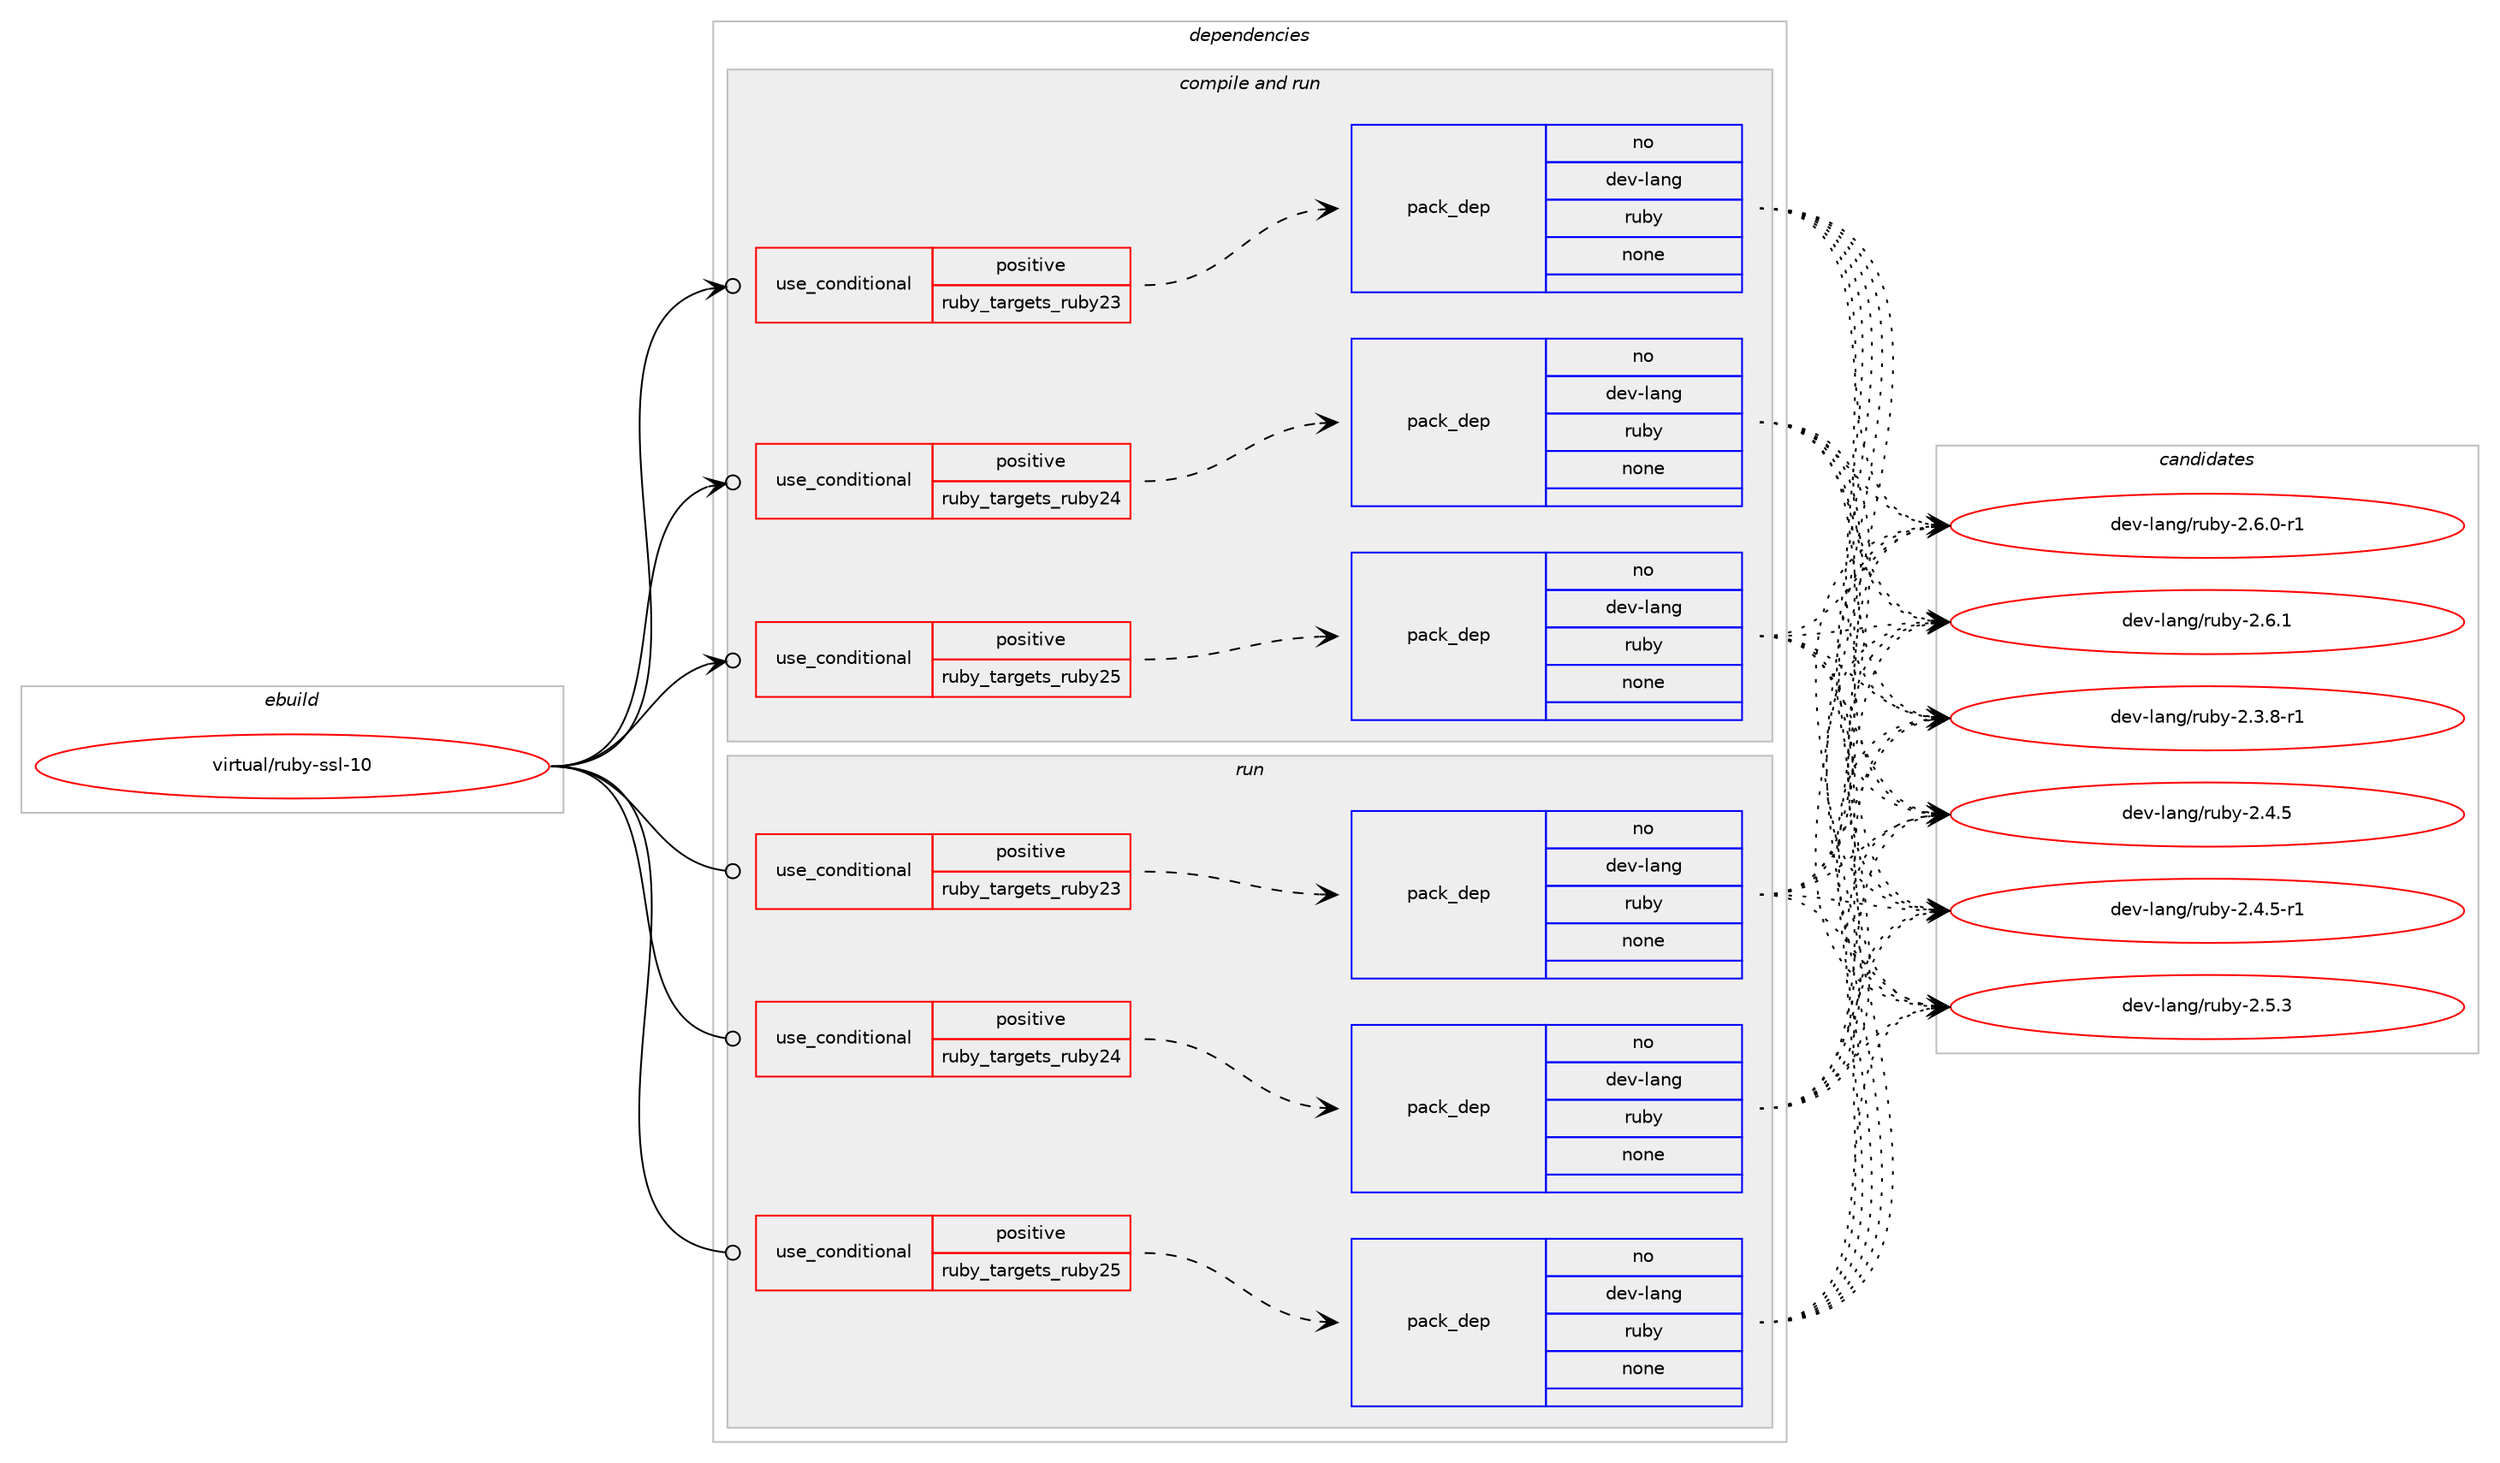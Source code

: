 digraph prolog {

# *************
# Graph options
# *************

newrank=true;
concentrate=true;
compound=true;
graph [rankdir=LR,fontname=Helvetica,fontsize=10,ranksep=1.5];#, ranksep=2.5, nodesep=0.2];
edge  [arrowhead=vee];
node  [fontname=Helvetica,fontsize=10];

# **********
# The ebuild
# **********

subgraph cluster_leftcol {
color=gray;
rank=same;
label=<<i>ebuild</i>>;
id [label="virtual/ruby-ssl-10", color=red, width=4, href="../virtual/ruby-ssl-10.svg"];
}

# ****************
# The dependencies
# ****************

subgraph cluster_midcol {
color=gray;
label=<<i>dependencies</i>>;
subgraph cluster_compile {
fillcolor="#eeeeee";
style=filled;
label=<<i>compile</i>>;
}
subgraph cluster_compileandrun {
fillcolor="#eeeeee";
style=filled;
label=<<i>compile and run</i>>;
subgraph cond462774 {
dependency1743178 [label=<<TABLE BORDER="0" CELLBORDER="1" CELLSPACING="0" CELLPADDING="4"><TR><TD ROWSPAN="3" CELLPADDING="10">use_conditional</TD></TR><TR><TD>positive</TD></TR><TR><TD>ruby_targets_ruby23</TD></TR></TABLE>>, shape=none, color=red];
subgraph pack1251316 {
dependency1743179 [label=<<TABLE BORDER="0" CELLBORDER="1" CELLSPACING="0" CELLPADDING="4" WIDTH="220"><TR><TD ROWSPAN="6" CELLPADDING="30">pack_dep</TD></TR><TR><TD WIDTH="110">no</TD></TR><TR><TD>dev-lang</TD></TR><TR><TD>ruby</TD></TR><TR><TD>none</TD></TR><TR><TD></TD></TR></TABLE>>, shape=none, color=blue];
}
dependency1743178:e -> dependency1743179:w [weight=20,style="dashed",arrowhead="vee"];
}
id:e -> dependency1743178:w [weight=20,style="solid",arrowhead="odotvee"];
subgraph cond462775 {
dependency1743180 [label=<<TABLE BORDER="0" CELLBORDER="1" CELLSPACING="0" CELLPADDING="4"><TR><TD ROWSPAN="3" CELLPADDING="10">use_conditional</TD></TR><TR><TD>positive</TD></TR><TR><TD>ruby_targets_ruby24</TD></TR></TABLE>>, shape=none, color=red];
subgraph pack1251317 {
dependency1743181 [label=<<TABLE BORDER="0" CELLBORDER="1" CELLSPACING="0" CELLPADDING="4" WIDTH="220"><TR><TD ROWSPAN="6" CELLPADDING="30">pack_dep</TD></TR><TR><TD WIDTH="110">no</TD></TR><TR><TD>dev-lang</TD></TR><TR><TD>ruby</TD></TR><TR><TD>none</TD></TR><TR><TD></TD></TR></TABLE>>, shape=none, color=blue];
}
dependency1743180:e -> dependency1743181:w [weight=20,style="dashed",arrowhead="vee"];
}
id:e -> dependency1743180:w [weight=20,style="solid",arrowhead="odotvee"];
subgraph cond462776 {
dependency1743182 [label=<<TABLE BORDER="0" CELLBORDER="1" CELLSPACING="0" CELLPADDING="4"><TR><TD ROWSPAN="3" CELLPADDING="10">use_conditional</TD></TR><TR><TD>positive</TD></TR><TR><TD>ruby_targets_ruby25</TD></TR></TABLE>>, shape=none, color=red];
subgraph pack1251318 {
dependency1743183 [label=<<TABLE BORDER="0" CELLBORDER="1" CELLSPACING="0" CELLPADDING="4" WIDTH="220"><TR><TD ROWSPAN="6" CELLPADDING="30">pack_dep</TD></TR><TR><TD WIDTH="110">no</TD></TR><TR><TD>dev-lang</TD></TR><TR><TD>ruby</TD></TR><TR><TD>none</TD></TR><TR><TD></TD></TR></TABLE>>, shape=none, color=blue];
}
dependency1743182:e -> dependency1743183:w [weight=20,style="dashed",arrowhead="vee"];
}
id:e -> dependency1743182:w [weight=20,style="solid",arrowhead="odotvee"];
}
subgraph cluster_run {
fillcolor="#eeeeee";
style=filled;
label=<<i>run</i>>;
subgraph cond462777 {
dependency1743184 [label=<<TABLE BORDER="0" CELLBORDER="1" CELLSPACING="0" CELLPADDING="4"><TR><TD ROWSPAN="3" CELLPADDING="10">use_conditional</TD></TR><TR><TD>positive</TD></TR><TR><TD>ruby_targets_ruby23</TD></TR></TABLE>>, shape=none, color=red];
subgraph pack1251319 {
dependency1743185 [label=<<TABLE BORDER="0" CELLBORDER="1" CELLSPACING="0" CELLPADDING="4" WIDTH="220"><TR><TD ROWSPAN="6" CELLPADDING="30">pack_dep</TD></TR><TR><TD WIDTH="110">no</TD></TR><TR><TD>dev-lang</TD></TR><TR><TD>ruby</TD></TR><TR><TD>none</TD></TR><TR><TD></TD></TR></TABLE>>, shape=none, color=blue];
}
dependency1743184:e -> dependency1743185:w [weight=20,style="dashed",arrowhead="vee"];
}
id:e -> dependency1743184:w [weight=20,style="solid",arrowhead="odot"];
subgraph cond462778 {
dependency1743186 [label=<<TABLE BORDER="0" CELLBORDER="1" CELLSPACING="0" CELLPADDING="4"><TR><TD ROWSPAN="3" CELLPADDING="10">use_conditional</TD></TR><TR><TD>positive</TD></TR><TR><TD>ruby_targets_ruby24</TD></TR></TABLE>>, shape=none, color=red];
subgraph pack1251320 {
dependency1743187 [label=<<TABLE BORDER="0" CELLBORDER="1" CELLSPACING="0" CELLPADDING="4" WIDTH="220"><TR><TD ROWSPAN="6" CELLPADDING="30">pack_dep</TD></TR><TR><TD WIDTH="110">no</TD></TR><TR><TD>dev-lang</TD></TR><TR><TD>ruby</TD></TR><TR><TD>none</TD></TR><TR><TD></TD></TR></TABLE>>, shape=none, color=blue];
}
dependency1743186:e -> dependency1743187:w [weight=20,style="dashed",arrowhead="vee"];
}
id:e -> dependency1743186:w [weight=20,style="solid",arrowhead="odot"];
subgraph cond462779 {
dependency1743188 [label=<<TABLE BORDER="0" CELLBORDER="1" CELLSPACING="0" CELLPADDING="4"><TR><TD ROWSPAN="3" CELLPADDING="10">use_conditional</TD></TR><TR><TD>positive</TD></TR><TR><TD>ruby_targets_ruby25</TD></TR></TABLE>>, shape=none, color=red];
subgraph pack1251321 {
dependency1743189 [label=<<TABLE BORDER="0" CELLBORDER="1" CELLSPACING="0" CELLPADDING="4" WIDTH="220"><TR><TD ROWSPAN="6" CELLPADDING="30">pack_dep</TD></TR><TR><TD WIDTH="110">no</TD></TR><TR><TD>dev-lang</TD></TR><TR><TD>ruby</TD></TR><TR><TD>none</TD></TR><TR><TD></TD></TR></TABLE>>, shape=none, color=blue];
}
dependency1743188:e -> dependency1743189:w [weight=20,style="dashed",arrowhead="vee"];
}
id:e -> dependency1743188:w [weight=20,style="solid",arrowhead="odot"];
}
}

# **************
# The candidates
# **************

subgraph cluster_choices {
rank=same;
color=gray;
label=<<i>candidates</i>>;

subgraph choice1251316 {
color=black;
nodesep=1;
choice100101118451089711010347114117981214550465146564511449 [label="dev-lang/ruby-2.3.8-r1", color=red, width=4,href="../dev-lang/ruby-2.3.8-r1.svg"];
choice10010111845108971101034711411798121455046524653 [label="dev-lang/ruby-2.4.5", color=red, width=4,href="../dev-lang/ruby-2.4.5.svg"];
choice100101118451089711010347114117981214550465246534511449 [label="dev-lang/ruby-2.4.5-r1", color=red, width=4,href="../dev-lang/ruby-2.4.5-r1.svg"];
choice10010111845108971101034711411798121455046534651 [label="dev-lang/ruby-2.5.3", color=red, width=4,href="../dev-lang/ruby-2.5.3.svg"];
choice100101118451089711010347114117981214550465446484511449 [label="dev-lang/ruby-2.6.0-r1", color=red, width=4,href="../dev-lang/ruby-2.6.0-r1.svg"];
choice10010111845108971101034711411798121455046544649 [label="dev-lang/ruby-2.6.1", color=red, width=4,href="../dev-lang/ruby-2.6.1.svg"];
dependency1743179:e -> choice100101118451089711010347114117981214550465146564511449:w [style=dotted,weight="100"];
dependency1743179:e -> choice10010111845108971101034711411798121455046524653:w [style=dotted,weight="100"];
dependency1743179:e -> choice100101118451089711010347114117981214550465246534511449:w [style=dotted,weight="100"];
dependency1743179:e -> choice10010111845108971101034711411798121455046534651:w [style=dotted,weight="100"];
dependency1743179:e -> choice100101118451089711010347114117981214550465446484511449:w [style=dotted,weight="100"];
dependency1743179:e -> choice10010111845108971101034711411798121455046544649:w [style=dotted,weight="100"];
}
subgraph choice1251317 {
color=black;
nodesep=1;
choice100101118451089711010347114117981214550465146564511449 [label="dev-lang/ruby-2.3.8-r1", color=red, width=4,href="../dev-lang/ruby-2.3.8-r1.svg"];
choice10010111845108971101034711411798121455046524653 [label="dev-lang/ruby-2.4.5", color=red, width=4,href="../dev-lang/ruby-2.4.5.svg"];
choice100101118451089711010347114117981214550465246534511449 [label="dev-lang/ruby-2.4.5-r1", color=red, width=4,href="../dev-lang/ruby-2.4.5-r1.svg"];
choice10010111845108971101034711411798121455046534651 [label="dev-lang/ruby-2.5.3", color=red, width=4,href="../dev-lang/ruby-2.5.3.svg"];
choice100101118451089711010347114117981214550465446484511449 [label="dev-lang/ruby-2.6.0-r1", color=red, width=4,href="../dev-lang/ruby-2.6.0-r1.svg"];
choice10010111845108971101034711411798121455046544649 [label="dev-lang/ruby-2.6.1", color=red, width=4,href="../dev-lang/ruby-2.6.1.svg"];
dependency1743181:e -> choice100101118451089711010347114117981214550465146564511449:w [style=dotted,weight="100"];
dependency1743181:e -> choice10010111845108971101034711411798121455046524653:w [style=dotted,weight="100"];
dependency1743181:e -> choice100101118451089711010347114117981214550465246534511449:w [style=dotted,weight="100"];
dependency1743181:e -> choice10010111845108971101034711411798121455046534651:w [style=dotted,weight="100"];
dependency1743181:e -> choice100101118451089711010347114117981214550465446484511449:w [style=dotted,weight="100"];
dependency1743181:e -> choice10010111845108971101034711411798121455046544649:w [style=dotted,weight="100"];
}
subgraph choice1251318 {
color=black;
nodesep=1;
choice100101118451089711010347114117981214550465146564511449 [label="dev-lang/ruby-2.3.8-r1", color=red, width=4,href="../dev-lang/ruby-2.3.8-r1.svg"];
choice10010111845108971101034711411798121455046524653 [label="dev-lang/ruby-2.4.5", color=red, width=4,href="../dev-lang/ruby-2.4.5.svg"];
choice100101118451089711010347114117981214550465246534511449 [label="dev-lang/ruby-2.4.5-r1", color=red, width=4,href="../dev-lang/ruby-2.4.5-r1.svg"];
choice10010111845108971101034711411798121455046534651 [label="dev-lang/ruby-2.5.3", color=red, width=4,href="../dev-lang/ruby-2.5.3.svg"];
choice100101118451089711010347114117981214550465446484511449 [label="dev-lang/ruby-2.6.0-r1", color=red, width=4,href="../dev-lang/ruby-2.6.0-r1.svg"];
choice10010111845108971101034711411798121455046544649 [label="dev-lang/ruby-2.6.1", color=red, width=4,href="../dev-lang/ruby-2.6.1.svg"];
dependency1743183:e -> choice100101118451089711010347114117981214550465146564511449:w [style=dotted,weight="100"];
dependency1743183:e -> choice10010111845108971101034711411798121455046524653:w [style=dotted,weight="100"];
dependency1743183:e -> choice100101118451089711010347114117981214550465246534511449:w [style=dotted,weight="100"];
dependency1743183:e -> choice10010111845108971101034711411798121455046534651:w [style=dotted,weight="100"];
dependency1743183:e -> choice100101118451089711010347114117981214550465446484511449:w [style=dotted,weight="100"];
dependency1743183:e -> choice10010111845108971101034711411798121455046544649:w [style=dotted,weight="100"];
}
subgraph choice1251319 {
color=black;
nodesep=1;
choice100101118451089711010347114117981214550465146564511449 [label="dev-lang/ruby-2.3.8-r1", color=red, width=4,href="../dev-lang/ruby-2.3.8-r1.svg"];
choice10010111845108971101034711411798121455046524653 [label="dev-lang/ruby-2.4.5", color=red, width=4,href="../dev-lang/ruby-2.4.5.svg"];
choice100101118451089711010347114117981214550465246534511449 [label="dev-lang/ruby-2.4.5-r1", color=red, width=4,href="../dev-lang/ruby-2.4.5-r1.svg"];
choice10010111845108971101034711411798121455046534651 [label="dev-lang/ruby-2.5.3", color=red, width=4,href="../dev-lang/ruby-2.5.3.svg"];
choice100101118451089711010347114117981214550465446484511449 [label="dev-lang/ruby-2.6.0-r1", color=red, width=4,href="../dev-lang/ruby-2.6.0-r1.svg"];
choice10010111845108971101034711411798121455046544649 [label="dev-lang/ruby-2.6.1", color=red, width=4,href="../dev-lang/ruby-2.6.1.svg"];
dependency1743185:e -> choice100101118451089711010347114117981214550465146564511449:w [style=dotted,weight="100"];
dependency1743185:e -> choice10010111845108971101034711411798121455046524653:w [style=dotted,weight="100"];
dependency1743185:e -> choice100101118451089711010347114117981214550465246534511449:w [style=dotted,weight="100"];
dependency1743185:e -> choice10010111845108971101034711411798121455046534651:w [style=dotted,weight="100"];
dependency1743185:e -> choice100101118451089711010347114117981214550465446484511449:w [style=dotted,weight="100"];
dependency1743185:e -> choice10010111845108971101034711411798121455046544649:w [style=dotted,weight="100"];
}
subgraph choice1251320 {
color=black;
nodesep=1;
choice100101118451089711010347114117981214550465146564511449 [label="dev-lang/ruby-2.3.8-r1", color=red, width=4,href="../dev-lang/ruby-2.3.8-r1.svg"];
choice10010111845108971101034711411798121455046524653 [label="dev-lang/ruby-2.4.5", color=red, width=4,href="../dev-lang/ruby-2.4.5.svg"];
choice100101118451089711010347114117981214550465246534511449 [label="dev-lang/ruby-2.4.5-r1", color=red, width=4,href="../dev-lang/ruby-2.4.5-r1.svg"];
choice10010111845108971101034711411798121455046534651 [label="dev-lang/ruby-2.5.3", color=red, width=4,href="../dev-lang/ruby-2.5.3.svg"];
choice100101118451089711010347114117981214550465446484511449 [label="dev-lang/ruby-2.6.0-r1", color=red, width=4,href="../dev-lang/ruby-2.6.0-r1.svg"];
choice10010111845108971101034711411798121455046544649 [label="dev-lang/ruby-2.6.1", color=red, width=4,href="../dev-lang/ruby-2.6.1.svg"];
dependency1743187:e -> choice100101118451089711010347114117981214550465146564511449:w [style=dotted,weight="100"];
dependency1743187:e -> choice10010111845108971101034711411798121455046524653:w [style=dotted,weight="100"];
dependency1743187:e -> choice100101118451089711010347114117981214550465246534511449:w [style=dotted,weight="100"];
dependency1743187:e -> choice10010111845108971101034711411798121455046534651:w [style=dotted,weight="100"];
dependency1743187:e -> choice100101118451089711010347114117981214550465446484511449:w [style=dotted,weight="100"];
dependency1743187:e -> choice10010111845108971101034711411798121455046544649:w [style=dotted,weight="100"];
}
subgraph choice1251321 {
color=black;
nodesep=1;
choice100101118451089711010347114117981214550465146564511449 [label="dev-lang/ruby-2.3.8-r1", color=red, width=4,href="../dev-lang/ruby-2.3.8-r1.svg"];
choice10010111845108971101034711411798121455046524653 [label="dev-lang/ruby-2.4.5", color=red, width=4,href="../dev-lang/ruby-2.4.5.svg"];
choice100101118451089711010347114117981214550465246534511449 [label="dev-lang/ruby-2.4.5-r1", color=red, width=4,href="../dev-lang/ruby-2.4.5-r1.svg"];
choice10010111845108971101034711411798121455046534651 [label="dev-lang/ruby-2.5.3", color=red, width=4,href="../dev-lang/ruby-2.5.3.svg"];
choice100101118451089711010347114117981214550465446484511449 [label="dev-lang/ruby-2.6.0-r1", color=red, width=4,href="../dev-lang/ruby-2.6.0-r1.svg"];
choice10010111845108971101034711411798121455046544649 [label="dev-lang/ruby-2.6.1", color=red, width=4,href="../dev-lang/ruby-2.6.1.svg"];
dependency1743189:e -> choice100101118451089711010347114117981214550465146564511449:w [style=dotted,weight="100"];
dependency1743189:e -> choice10010111845108971101034711411798121455046524653:w [style=dotted,weight="100"];
dependency1743189:e -> choice100101118451089711010347114117981214550465246534511449:w [style=dotted,weight="100"];
dependency1743189:e -> choice10010111845108971101034711411798121455046534651:w [style=dotted,weight="100"];
dependency1743189:e -> choice100101118451089711010347114117981214550465446484511449:w [style=dotted,weight="100"];
dependency1743189:e -> choice10010111845108971101034711411798121455046544649:w [style=dotted,weight="100"];
}
}

}
